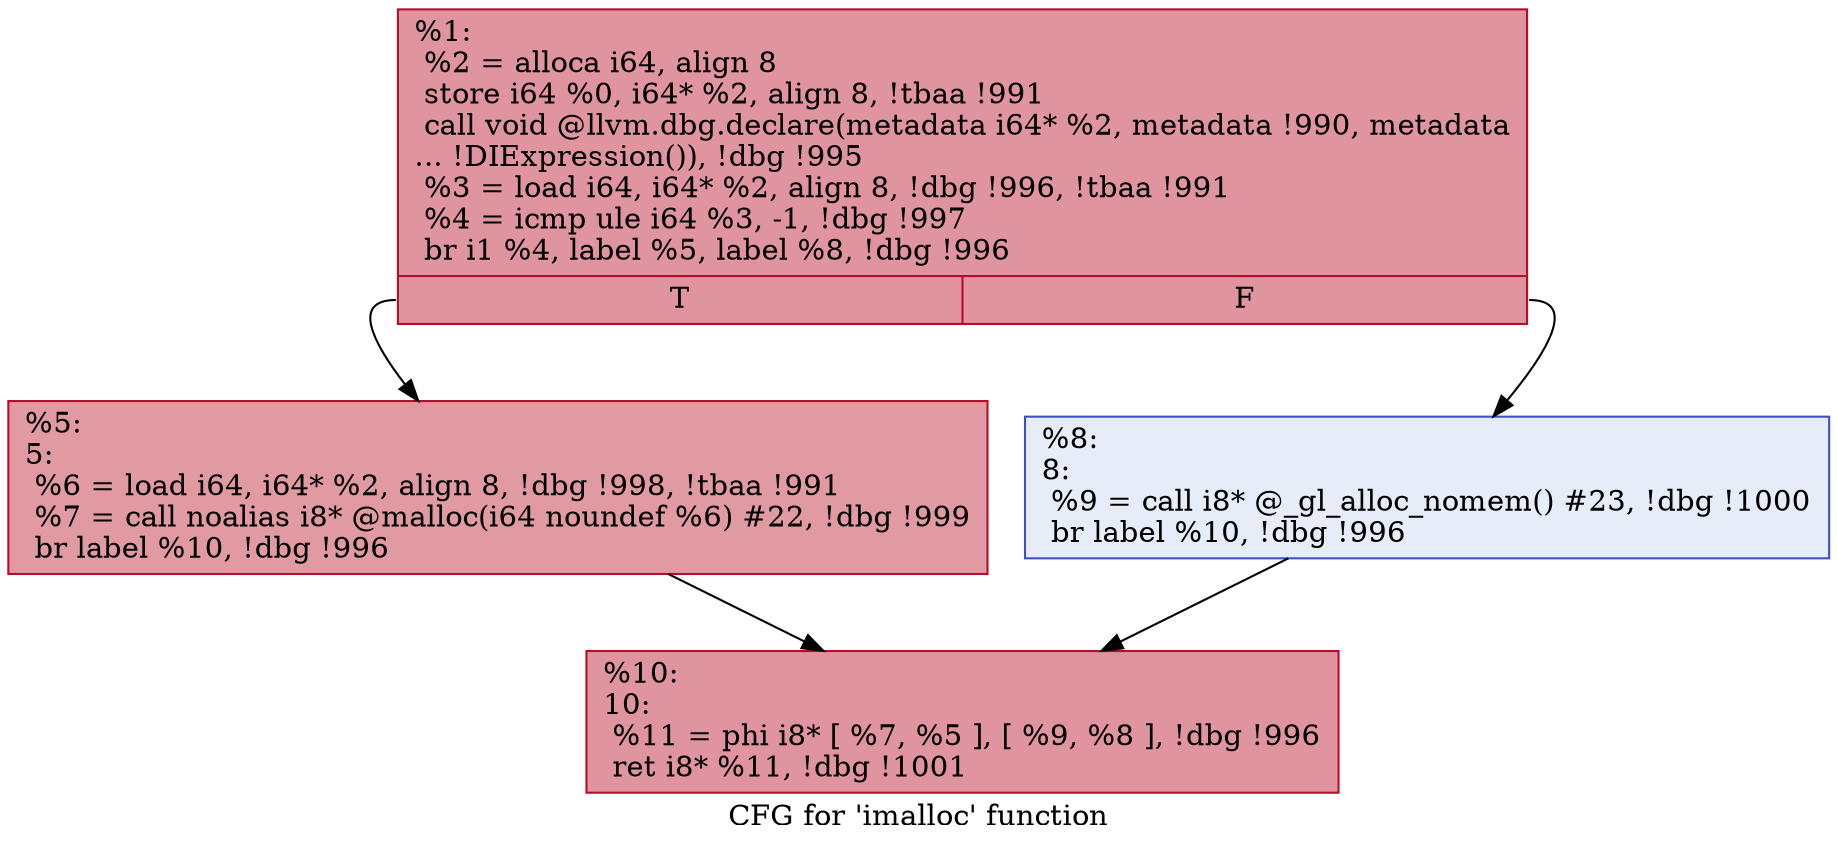 digraph "CFG for 'imalloc' function" {
	label="CFG for 'imalloc' function";

	Node0xca37d0 [shape=record,color="#b70d28ff", style=filled, fillcolor="#b70d2870",label="{%1:\l  %2 = alloca i64, align 8\l  store i64 %0, i64* %2, align 8, !tbaa !991\l  call void @llvm.dbg.declare(metadata i64* %2, metadata !990, metadata\l... !DIExpression()), !dbg !995\l  %3 = load i64, i64* %2, align 8, !dbg !996, !tbaa !991\l  %4 = icmp ule i64 %3, -1, !dbg !997\l  br i1 %4, label %5, label %8, !dbg !996\l|{<s0>T|<s1>F}}"];
	Node0xca37d0:s0 -> Node0xca8b80;
	Node0xca37d0:s1 -> Node0xca8bd0;
	Node0xca8b80 [shape=record,color="#b70d28ff", style=filled, fillcolor="#bb1b2c70",label="{%5:\l5:                                                \l  %6 = load i64, i64* %2, align 8, !dbg !998, !tbaa !991\l  %7 = call noalias i8* @malloc(i64 noundef %6) #22, !dbg !999\l  br label %10, !dbg !996\l}"];
	Node0xca8b80 -> Node0xca8c20;
	Node0xca8bd0 [shape=record,color="#3d50c3ff", style=filled, fillcolor="#c7d7f070",label="{%8:\l8:                                                \l  %9 = call i8* @_gl_alloc_nomem() #23, !dbg !1000\l  br label %10, !dbg !996\l}"];
	Node0xca8bd0 -> Node0xca8c20;
	Node0xca8c20 [shape=record,color="#b70d28ff", style=filled, fillcolor="#b70d2870",label="{%10:\l10:                                               \l  %11 = phi i8* [ %7, %5 ], [ %9, %8 ], !dbg !996\l  ret i8* %11, !dbg !1001\l}"];
}
